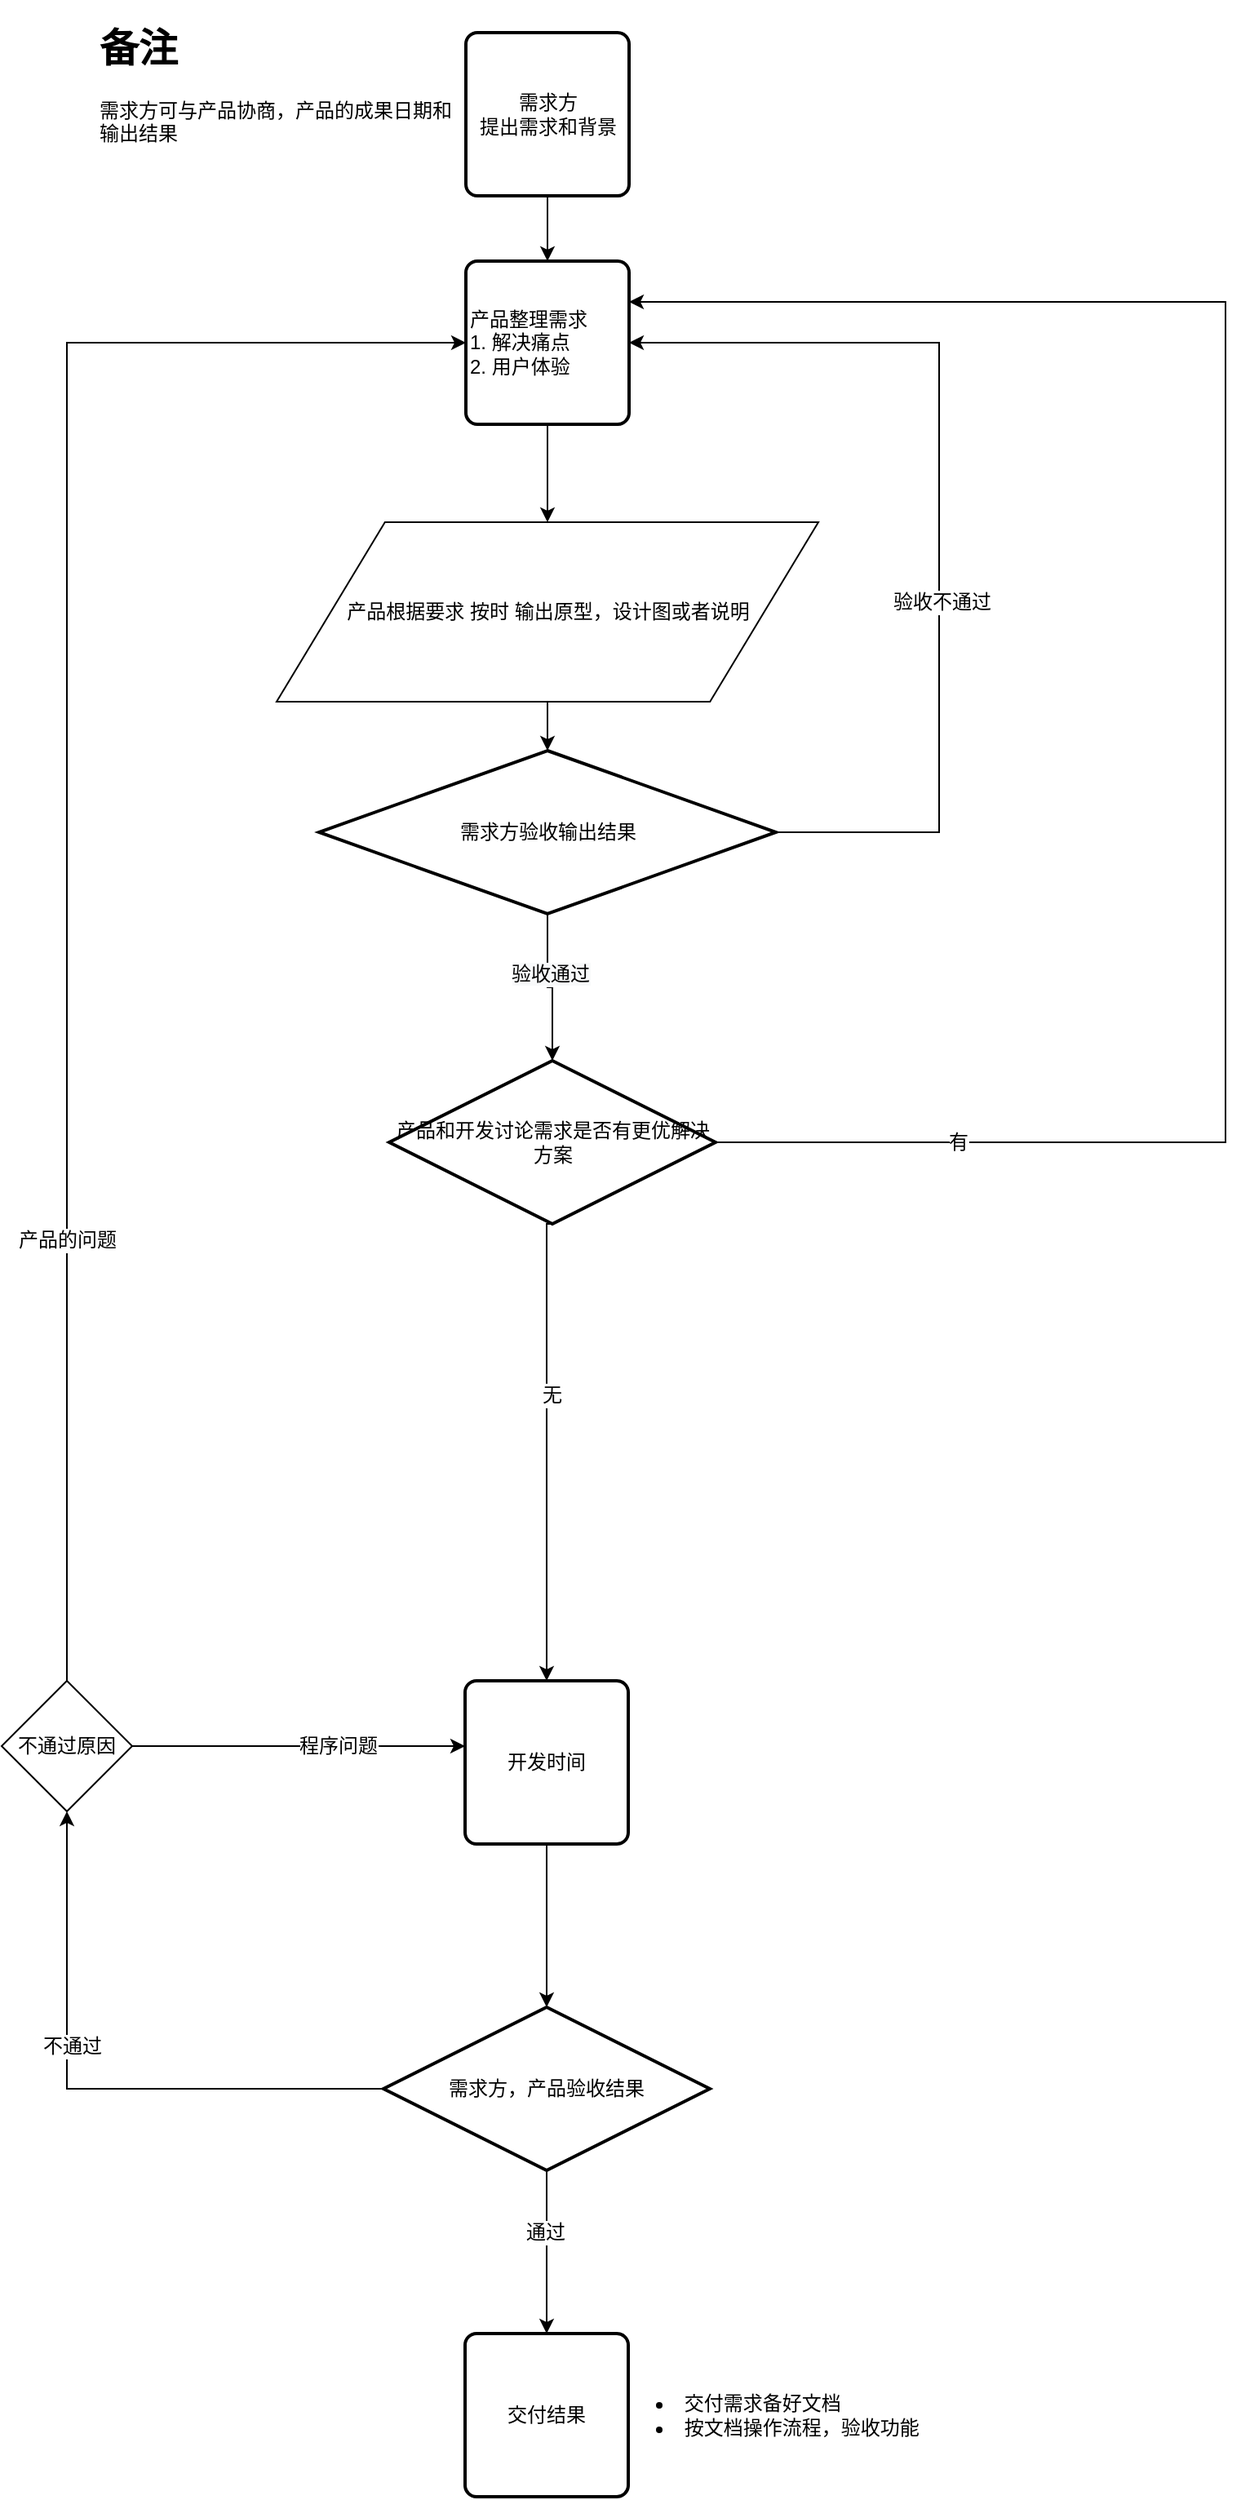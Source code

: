 <mxfile version="12.2.8" type="github" pages="1">
  <diagram name="Page-1" id="74e2e168-ea6b-b213-b513-2b3c1d86103e">
    <mxGraphModel dx="2000" dy="1162" grid="1" gridSize="10" guides="1" tooltips="1" connect="1" arrows="1" fold="1" page="1" pageScale="1" pageWidth="1100" pageHeight="850" background="#ffffff" math="0" shadow="0">
      <root>
        <mxCell id="0"/>
        <mxCell id="1" parent="0"/>
        <mxCell id="Hjfj6JPSNnKyzx6FGj3c-5" value="" style="edgeStyle=orthogonalEdgeStyle;rounded=0;orthogonalLoop=1;jettySize=auto;html=1;" parent="1" source="Hjfj6JPSNnKyzx6FGj3c-3" target="Hjfj6JPSNnKyzx6FGj3c-4" edge="1">
          <mxGeometry relative="1" as="geometry"/>
        </mxCell>
        <mxCell id="Hjfj6JPSNnKyzx6FGj3c-3" value="需求方&lt;br&gt;提出需求和背景" style="rounded=1;whiteSpace=wrap;html=1;absoluteArcSize=1;arcSize=14;strokeWidth=2;shadow=0;comic=0;" parent="1" vertex="1">
          <mxGeometry x="524.5" y="40" width="100" height="100" as="geometry"/>
        </mxCell>
        <mxCell id="Hjfj6JPSNnKyzx6FGj3c-7" value="" style="edgeStyle=orthogonalEdgeStyle;rounded=0;orthogonalLoop=1;jettySize=auto;html=1;entryX=0.5;entryY=0;entryDx=0;entryDy=0;" parent="1" source="Hjfj6JPSNnKyzx6FGj3c-4" target="Hjfj6JPSNnKyzx6FGj3c-13" edge="1">
          <mxGeometry relative="1" as="geometry">
            <mxPoint x="574.5" y="330" as="targetPoint"/>
          </mxGeometry>
        </mxCell>
        <mxCell id="Hjfj6JPSNnKyzx6FGj3c-4" value="产品整理需求&lt;br&gt;1. 解决痛点&lt;br&gt;2. 用户体验" style="rounded=1;whiteSpace=wrap;html=1;absoluteArcSize=1;arcSize=14;strokeWidth=2;shadow=0;comic=0;align=left;" parent="1" vertex="1">
          <mxGeometry x="524.5" y="180" width="100" height="100" as="geometry"/>
        </mxCell>
        <mxCell id="Hjfj6JPSNnKyzx6FGj3c-16" value="" style="edgeStyle=orthogonalEdgeStyle;rounded=0;orthogonalLoop=1;jettySize=auto;html=1;entryX=0.5;entryY=0;entryDx=0;entryDy=0;entryPerimeter=0;" parent="1" source="Hjfj6JPSNnKyzx6FGj3c-13" target="Hjfj6JPSNnKyzx6FGj3c-17" edge="1">
          <mxGeometry relative="1" as="geometry">
            <mxPoint x="574.5" y="470" as="targetPoint"/>
          </mxGeometry>
        </mxCell>
        <mxCell id="Hjfj6JPSNnKyzx6FGj3c-13" value="产品根据要求 按时 输出原型，设计图或者说明" style="shape=parallelogram;perimeter=parallelogramPerimeter;whiteSpace=wrap;html=1;shadow=0;comic=0;" parent="1" vertex="1">
          <mxGeometry x="408.5" y="340" width="332" height="110" as="geometry"/>
        </mxCell>
        <mxCell id="Hjfj6JPSNnKyzx6FGj3c-18" style="edgeStyle=orthogonalEdgeStyle;rounded=0;orthogonalLoop=1;jettySize=auto;html=1;entryX=1;entryY=0.5;entryDx=0;entryDy=0;" parent="1" source="Hjfj6JPSNnKyzx6FGj3c-17" target="Hjfj6JPSNnKyzx6FGj3c-4" edge="1">
          <mxGeometry relative="1" as="geometry">
            <Array as="points">
              <mxPoint x="814.5" y="530"/>
              <mxPoint x="814.5" y="230"/>
            </Array>
          </mxGeometry>
        </mxCell>
        <mxCell id="Hjfj6JPSNnKyzx6FGj3c-19" value="验收不通过" style="text;html=1;resizable=0;points=[];align=center;verticalAlign=middle;labelBackgroundColor=#ffffff;" parent="Hjfj6JPSNnKyzx6FGj3c-18" vertex="1" connectable="0">
          <mxGeometry x="-0.182" y="-1" relative="1" as="geometry">
            <mxPoint as="offset"/>
          </mxGeometry>
        </mxCell>
        <mxCell id="Hjfj6JPSNnKyzx6FGj3c-21" value="" style="edgeStyle=orthogonalEdgeStyle;rounded=0;orthogonalLoop=1;jettySize=auto;html=1;entryX=0.5;entryY=0;entryDx=0;entryDy=0;entryPerimeter=0;" parent="1" source="Hjfj6JPSNnKyzx6FGj3c-17" target="gJkyiF_997yVqqTsfLPQ-2" edge="1">
          <mxGeometry relative="1" as="geometry">
            <mxPoint x="575" y="680" as="targetPoint"/>
          </mxGeometry>
        </mxCell>
        <mxCell id="Hjfj6JPSNnKyzx6FGj3c-36" value="&lt;span style=&quot;text-align: left ; background-color: rgb(248 , 249 , 250)&quot;&gt;验收通过&lt;/span&gt;" style="text;html=1;resizable=0;points=[];align=center;verticalAlign=middle;labelBackgroundColor=#ffffff;" parent="Hjfj6JPSNnKyzx6FGj3c-21" vertex="1" connectable="0">
          <mxGeometry x="-0.2" y="1" relative="1" as="geometry">
            <mxPoint as="offset"/>
          </mxGeometry>
        </mxCell>
        <mxCell id="Hjfj6JPSNnKyzx6FGj3c-17" value="需求方验收输出结果" style="strokeWidth=2;html=1;shape=mxgraph.flowchart.decision;whiteSpace=wrap;shadow=0;comic=0;" parent="1" vertex="1">
          <mxGeometry x="434.5" y="480" width="280" height="100" as="geometry"/>
        </mxCell>
        <mxCell id="Hjfj6JPSNnKyzx6FGj3c-25" value="" style="edgeStyle=orthogonalEdgeStyle;rounded=0;orthogonalLoop=1;jettySize=auto;html=1;exitX=0.5;exitY=1;exitDx=0;exitDy=0;exitPerimeter=0;" parent="1" source="gJkyiF_997yVqqTsfLPQ-2" target="Hjfj6JPSNnKyzx6FGj3c-24" edge="1">
          <mxGeometry relative="1" as="geometry">
            <mxPoint x="574" y="970" as="sourcePoint"/>
            <Array as="points">
              <mxPoint x="574" y="770"/>
            </Array>
          </mxGeometry>
        </mxCell>
        <mxCell id="BV-QPbO4TsAcMV4W6xeq-4" value="无" style="text;html=1;resizable=0;points=[];align=center;verticalAlign=middle;labelBackgroundColor=#ffffff;" parent="Hjfj6JPSNnKyzx6FGj3c-25" vertex="1" connectable="0">
          <mxGeometry x="-0.239" y="3" relative="1" as="geometry">
            <mxPoint as="offset"/>
          </mxGeometry>
        </mxCell>
        <mxCell id="Hjfj6JPSNnKyzx6FGj3c-27" value="" style="edgeStyle=orthogonalEdgeStyle;rounded=0;orthogonalLoop=1;jettySize=auto;html=1;" parent="1" source="Hjfj6JPSNnKyzx6FGj3c-24" target="Hjfj6JPSNnKyzx6FGj3c-28" edge="1">
          <mxGeometry relative="1" as="geometry">
            <mxPoint x="574" y="1230" as="targetPoint"/>
          </mxGeometry>
        </mxCell>
        <mxCell id="Hjfj6JPSNnKyzx6FGj3c-24" value="开发时间" style="rounded=1;whiteSpace=wrap;html=1;absoluteArcSize=1;arcSize=14;strokeWidth=2;shadow=0;comic=0;" parent="1" vertex="1">
          <mxGeometry x="524" y="1050" width="100" height="100" as="geometry"/>
        </mxCell>
        <mxCell id="Hjfj6JPSNnKyzx6FGj3c-30" value="" style="edgeStyle=orthogonalEdgeStyle;rounded=0;orthogonalLoop=1;jettySize=auto;html=1;entryX=0.5;entryY=0;entryDx=0;entryDy=0;" parent="1" source="Hjfj6JPSNnKyzx6FGj3c-28" target="Hjfj6JPSNnKyzx6FGj3c-31" edge="1">
          <mxGeometry relative="1" as="geometry">
            <mxPoint x="574" y="1430" as="targetPoint"/>
          </mxGeometry>
        </mxCell>
        <mxCell id="Hjfj6JPSNnKyzx6FGj3c-32" value="通过" style="text;html=1;resizable=0;points=[];align=center;verticalAlign=middle;labelBackgroundColor=#ffffff;" parent="Hjfj6JPSNnKyzx6FGj3c-30" vertex="1" connectable="0">
          <mxGeometry x="-0.24" y="-1" relative="1" as="geometry">
            <mxPoint as="offset"/>
          </mxGeometry>
        </mxCell>
        <mxCell id="Hjfj6JPSNnKyzx6FGj3c-38" style="edgeStyle=orthogonalEdgeStyle;rounded=0;orthogonalLoop=1;jettySize=auto;html=1;entryX=0.5;entryY=1;entryDx=0;entryDy=0;" parent="1" source="Hjfj6JPSNnKyzx6FGj3c-28" target="Hjfj6JPSNnKyzx6FGj3c-44" edge="1">
          <mxGeometry relative="1" as="geometry">
            <mxPoint x="274.5" y="960" as="targetPoint"/>
          </mxGeometry>
        </mxCell>
        <mxCell id="Hjfj6JPSNnKyzx6FGj3c-39" value="不通过" style="text;html=1;resizable=0;points=[];align=center;verticalAlign=middle;labelBackgroundColor=#ffffff;" parent="Hjfj6JPSNnKyzx6FGj3c-38" vertex="1" connectable="0">
          <mxGeometry x="0.211" y="-3" relative="1" as="geometry">
            <mxPoint as="offset"/>
          </mxGeometry>
        </mxCell>
        <mxCell id="Hjfj6JPSNnKyzx6FGj3c-28" value="需求方，产品验收结果" style="strokeWidth=2;html=1;shape=mxgraph.flowchart.decision;whiteSpace=wrap;shadow=0;comic=0;" parent="1" vertex="1">
          <mxGeometry x="474" y="1250" width="200" height="100" as="geometry"/>
        </mxCell>
        <mxCell id="Hjfj6JPSNnKyzx6FGj3c-31" value="交付结果" style="rounded=1;whiteSpace=wrap;html=1;absoluteArcSize=1;arcSize=14;strokeWidth=2;shadow=0;comic=0;" parent="1" vertex="1">
          <mxGeometry x="524" y="1450" width="100" height="100" as="geometry"/>
        </mxCell>
        <mxCell id="Hjfj6JPSNnKyzx6FGj3c-35" value="&lt;h1&gt;备注&lt;/h1&gt;&lt;p&gt;需求方可与产品协商，产品的成果日期和输出结果&lt;/p&gt;" style="text;html=1;strokeColor=none;fillColor=none;spacing=5;spacingTop=-20;whiteSpace=wrap;overflow=hidden;rounded=0;shadow=0;comic=0;" parent="1" vertex="1">
          <mxGeometry x="294.5" y="30" width="230" height="120" as="geometry"/>
        </mxCell>
        <mxCell id="Hjfj6JPSNnKyzx6FGj3c-43" style="edgeStyle=orthogonalEdgeStyle;rounded=0;orthogonalLoop=1;jettySize=auto;html=1;exitX=0.5;exitY=0;exitDx=0;exitDy=0;entryX=0;entryY=0.5;entryDx=0;entryDy=0;" parent="1" source="Hjfj6JPSNnKyzx6FGj3c-44" target="Hjfj6JPSNnKyzx6FGj3c-4" edge="1">
          <mxGeometry relative="1" as="geometry">
            <mxPoint x="264.5" y="949.667" as="sourcePoint"/>
          </mxGeometry>
        </mxCell>
        <mxCell id="Hjfj6JPSNnKyzx6FGj3c-46" value="产品的问题" style="text;html=1;resizable=0;points=[];align=center;verticalAlign=middle;labelBackgroundColor=#ffffff;" parent="Hjfj6JPSNnKyzx6FGj3c-43" vertex="1" connectable="0">
          <mxGeometry x="-0.492" relative="1" as="geometry">
            <mxPoint as="offset"/>
          </mxGeometry>
        </mxCell>
        <mxCell id="BV-QPbO4TsAcMV4W6xeq-2" style="edgeStyle=orthogonalEdgeStyle;rounded=0;orthogonalLoop=1;jettySize=auto;html=1;" parent="1" source="Hjfj6JPSNnKyzx6FGj3c-44" target="Hjfj6JPSNnKyzx6FGj3c-24" edge="1">
          <mxGeometry relative="1" as="geometry">
            <Array as="points">
              <mxPoint x="470" y="1090"/>
              <mxPoint x="470" y="1090"/>
            </Array>
          </mxGeometry>
        </mxCell>
        <mxCell id="BV-QPbO4TsAcMV4W6xeq-3" value="程序问题" style="text;html=1;resizable=0;points=[];align=center;verticalAlign=middle;labelBackgroundColor=#ffffff;" parent="BV-QPbO4TsAcMV4W6xeq-2" vertex="1" connectable="0">
          <mxGeometry x="0.471" y="-24" relative="1" as="geometry">
            <mxPoint x="-24" y="-24" as="offset"/>
          </mxGeometry>
        </mxCell>
        <mxCell id="Hjfj6JPSNnKyzx6FGj3c-44" value="不通过原因" style="rhombus;whiteSpace=wrap;html=1;shadow=0;comic=0;" parent="1" vertex="1">
          <mxGeometry x="240" y="1050" width="80" height="80" as="geometry"/>
        </mxCell>
        <mxCell id="gJkyiF_997yVqqTsfLPQ-3" style="edgeStyle=orthogonalEdgeStyle;rounded=0;orthogonalLoop=1;jettySize=auto;html=1;entryX=1;entryY=0.25;entryDx=0;entryDy=0;" parent="1" source="gJkyiF_997yVqqTsfLPQ-2" target="Hjfj6JPSNnKyzx6FGj3c-4" edge="1">
          <mxGeometry relative="1" as="geometry">
            <Array as="points">
              <mxPoint x="990" y="720"/>
              <mxPoint x="990" y="205"/>
            </Array>
          </mxGeometry>
        </mxCell>
        <mxCell id="BV-QPbO4TsAcMV4W6xeq-5" value="有" style="text;html=1;resizable=0;points=[];align=center;verticalAlign=middle;labelBackgroundColor=#ffffff;" parent="gJkyiF_997yVqqTsfLPQ-3" vertex="1" connectable="0">
          <mxGeometry x="-0.476" y="165" relative="1" as="geometry">
            <mxPoint x="1" as="offset"/>
          </mxGeometry>
        </mxCell>
        <mxCell id="gJkyiF_997yVqqTsfLPQ-2" value="产品和开发讨论需求是否有更优解决方案" style="strokeWidth=2;html=1;shape=mxgraph.flowchart.decision;whiteSpace=wrap;shadow=0;comic=0;" parent="1" vertex="1">
          <mxGeometry x="477.5" y="670" width="200" height="100" as="geometry"/>
        </mxCell>
        <mxCell id="pQ5k8nrW6vI95A85Fro5-1" value="&lt;ul&gt;&lt;li&gt;&amp;nbsp;交付需求备好文档&lt;/li&gt;&lt;li&gt;&amp;nbsp;按文档操作流程，验收功能&lt;/li&gt;&lt;/ul&gt;" style="text;strokeColor=none;fillColor=none;html=1;whiteSpace=wrap;verticalAlign=middle;overflow=hidden;" vertex="1" parent="1">
          <mxGeometry x="612.5" y="1460" width="204" height="80" as="geometry"/>
        </mxCell>
      </root>
    </mxGraphModel>
  </diagram>
</mxfile>
